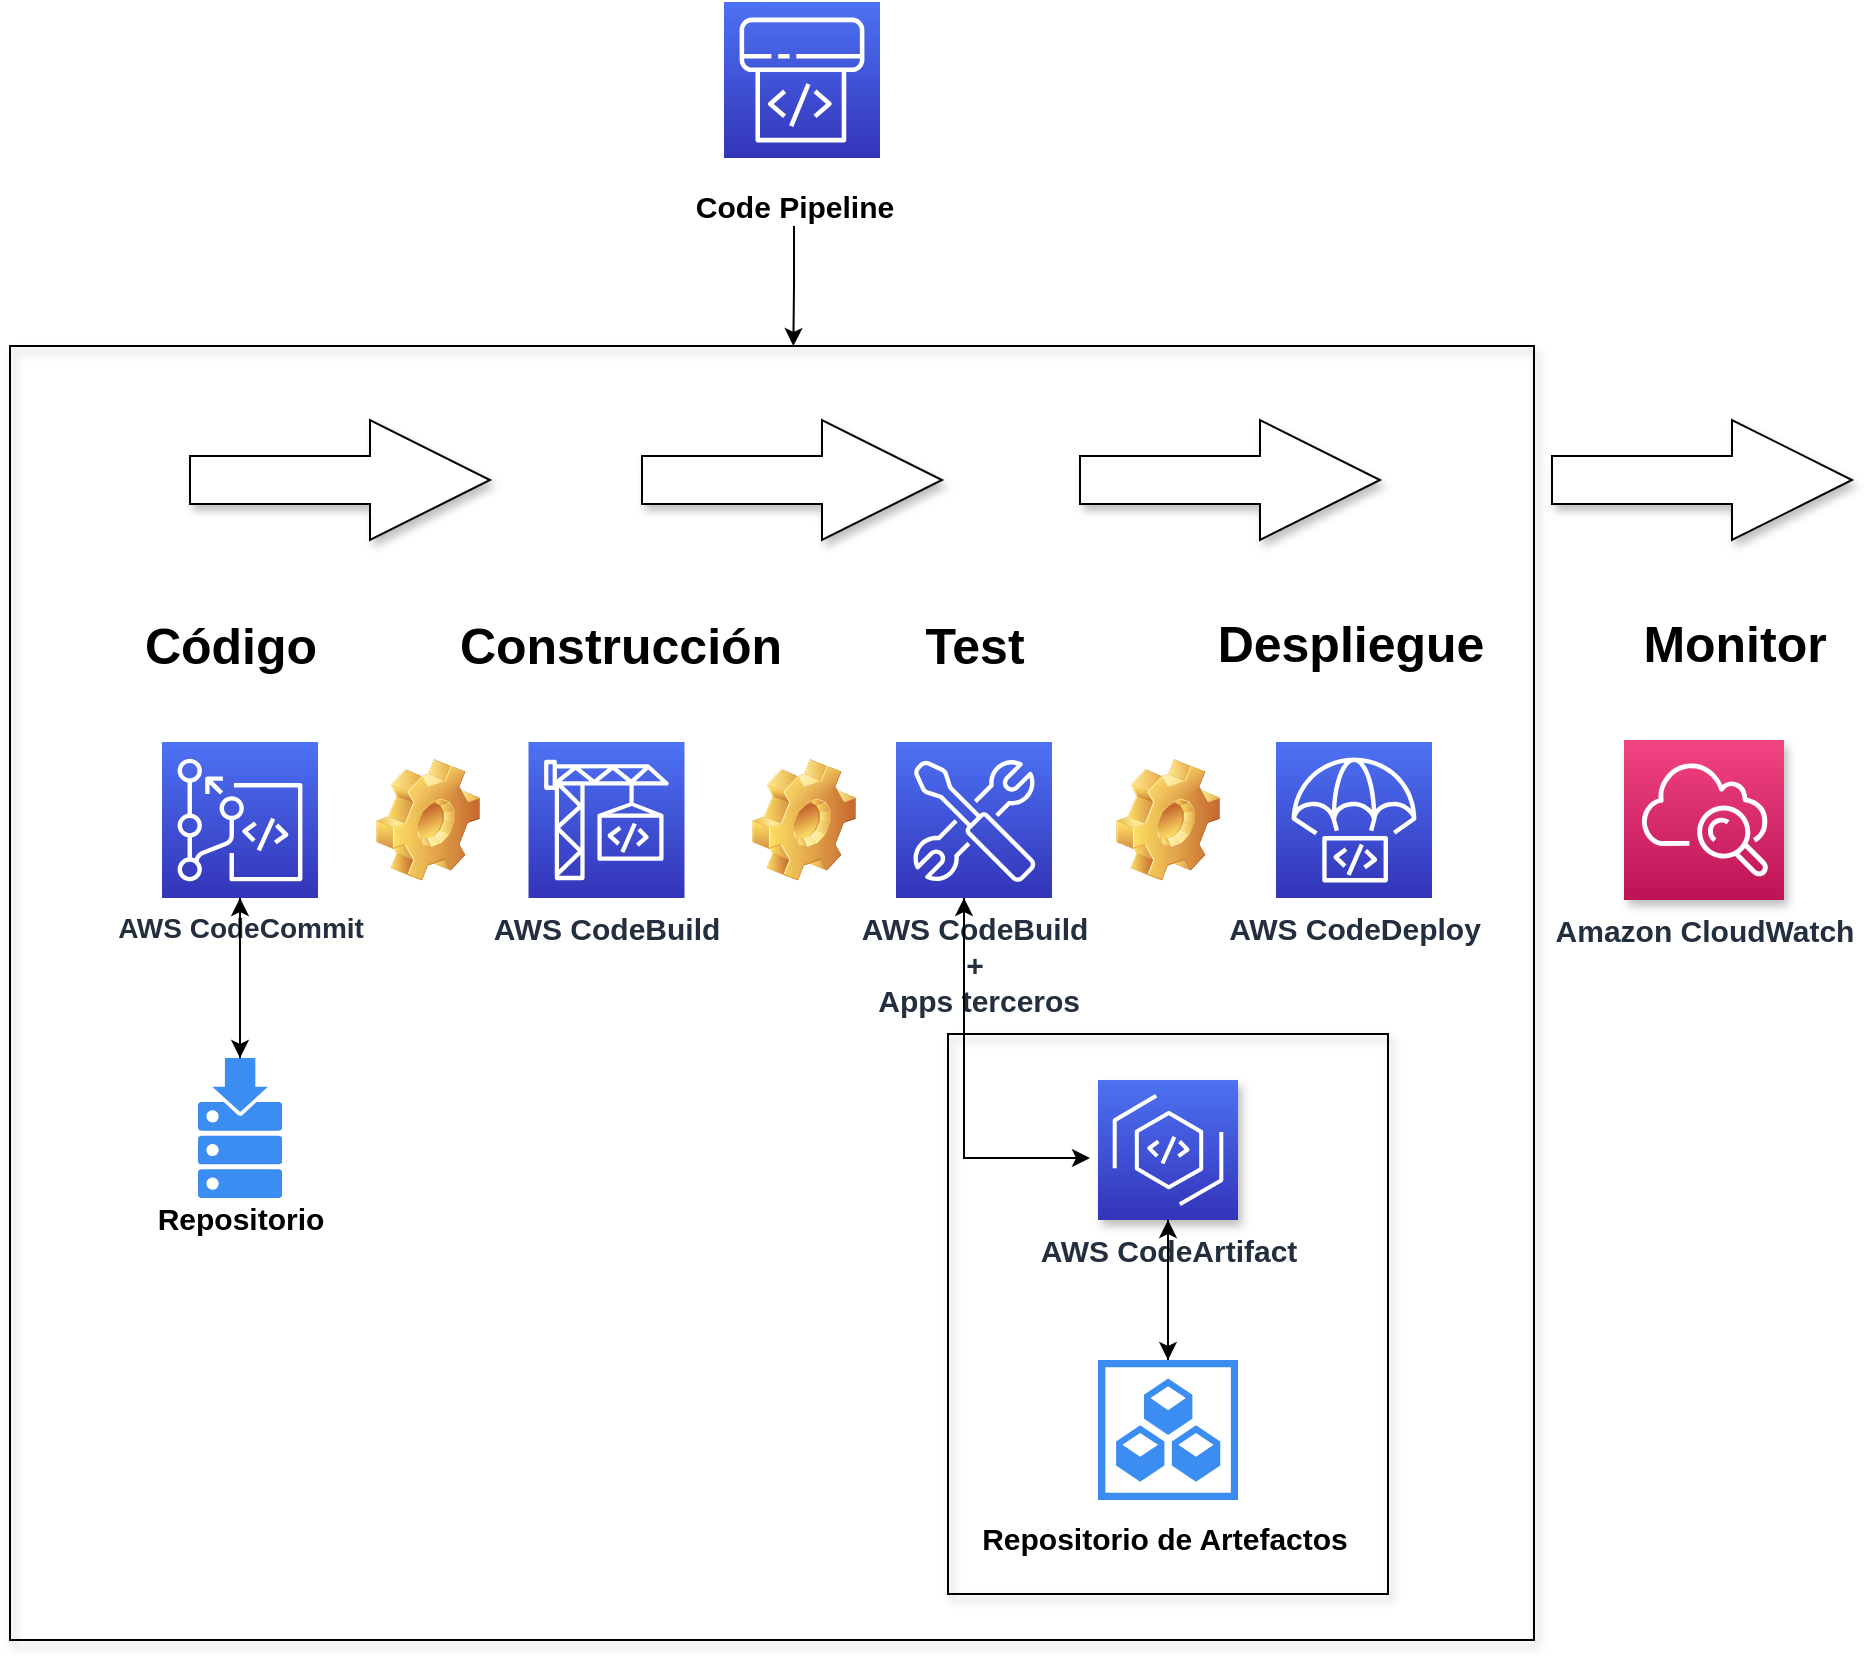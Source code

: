 <mxfile version="19.0.3" type="device"><diagram id="Ht1M8jgEwFfnCIfOTk4-" name="Page-1"><mxGraphModel dx="1422" dy="1471" grid="1" gridSize="10" guides="1" tooltips="1" connect="1" arrows="1" fold="1" page="1" pageScale="1" pageWidth="1169" pageHeight="827" math="0" shadow="0"><root><mxCell id="0"/><mxCell id="1" parent="0"/><mxCell id="UEzPUAAOIrF-is8g5C7q-121" value="&lt;b&gt;&lt;font style=&quot;font-size: 15px;&quot;&gt;Amazon CloudWatch&lt;/font&gt;&lt;/b&gt;" style="outlineConnect=0;fontColor=#232F3E;gradientColor=#F34482;gradientDirection=north;fillColor=#BC1356;strokeColor=#ffffff;dashed=0;verticalLabelPosition=bottom;verticalAlign=top;align=center;html=1;fontSize=12;fontStyle=0;aspect=fixed;shape=mxgraph.aws4.resourceIcon;resIcon=mxgraph.aws4.cloudwatch;labelBackgroundColor=#ffffff;shadow=1;" parent="1" vertex="1"><mxGeometry x="887" y="391" width="80" height="80" as="geometry"/></mxCell><mxCell id="k0KhG5fXcCbXspXq91aY-17" style="edgeStyle=orthogonalEdgeStyle;rounded=0;orthogonalLoop=1;jettySize=auto;html=1;" parent="1" source="V1UO9YnWPSSwXhaAYcpH-10" target="k0KhG5fXcCbXspXq91aY-16" edge="1"><mxGeometry relative="1" as="geometry"/></mxCell><mxCell id="V1UO9YnWPSSwXhaAYcpH-10" value="&lt;b&gt;&lt;font style=&quot;font-size: 14px;&quot;&gt;AWS CodeCommit&lt;/font&gt;&lt;/b&gt;" style="sketch=0;points=[[0,0,0],[0.25,0,0],[0.5,0,0],[0.75,0,0],[1,0,0],[0,1,0],[0.25,1,0],[0.5,1,0],[0.75,1,0],[1,1,0],[0,0.25,0],[0,0.5,0],[0,0.75,0],[1,0.25,0],[1,0.5,0],[1,0.75,0]];outlineConnect=0;fontColor=#232F3E;gradientColor=#4D72F3;gradientDirection=north;fillColor=#3334B9;strokeColor=#ffffff;dashed=0;verticalLabelPosition=bottom;verticalAlign=top;align=center;html=1;fontSize=12;fontStyle=0;aspect=fixed;shape=mxgraph.aws4.resourceIcon;resIcon=mxgraph.aws4.codecommit;" parent="1" vertex="1"><mxGeometry x="156" y="392" width="78" height="78" as="geometry"/></mxCell><mxCell id="V1UO9YnWPSSwXhaAYcpH-12" value="&lt;b&gt;&lt;font style=&quot;font-size: 15px;&quot;&gt;AWS CodeBuild&lt;/font&gt;&lt;/b&gt;" style="sketch=0;points=[[0,0,0],[0.25,0,0],[0.5,0,0],[0.75,0,0],[1,0,0],[0,1,0],[0.25,1,0],[0.5,1,0],[0.75,1,0],[1,1,0],[0,0.25,0],[0,0.5,0],[0,0.75,0],[1,0.25,0],[1,0.5,0],[1,0.75,0]];outlineConnect=0;fontColor=#232F3E;gradientColor=#4D72F3;gradientDirection=north;fillColor=#3334B9;strokeColor=#ffffff;dashed=0;verticalLabelPosition=bottom;verticalAlign=top;align=center;html=1;fontSize=12;fontStyle=0;aspect=fixed;shape=mxgraph.aws4.resourceIcon;resIcon=mxgraph.aws4.codebuild;" parent="1" vertex="1"><mxGeometry x="339.25" y="392" width="78" height="78" as="geometry"/></mxCell><mxCell id="k0KhG5fXcCbXspXq91aY-63" style="edgeStyle=orthogonalEdgeStyle;rounded=0;orthogonalLoop=1;jettySize=auto;html=1;entryX=0.514;entryY=0;entryDx=0;entryDy=0;entryPerimeter=0;fontSize=15;" parent="1" source="V1UO9YnWPSSwXhaAYcpH-25" target="k0KhG5fXcCbXspXq91aY-47" edge="1"><mxGeometry relative="1" as="geometry"/></mxCell><mxCell id="V1UO9YnWPSSwXhaAYcpH-25" value="&lt;b&gt;&lt;font style=&quot;font-size: 15px;&quot;&gt;Code Pipeline&lt;/font&gt;&lt;/b&gt;" style="text;html=1;resizable=0;autosize=1;align=center;verticalAlign=middle;points=[];fillColor=none;strokeColor=none;rounded=0;labelBackgroundColor=none;fontColor=default;" parent="1" vertex="1"><mxGeometry x="417" y="114" width="110" height="20" as="geometry"/></mxCell><mxCell id="k0KhG5fXcCbXspXq91aY-1" value="" style="sketch=0;points=[[0,0,0],[0.25,0,0],[0.5,0,0],[0.75,0,0],[1,0,0],[0,1,0],[0.25,1,0],[0.5,1,0],[0.75,1,0],[1,1,0],[0,0.25,0],[0,0.5,0],[0,0.75,0],[1,0.25,0],[1,0.5,0],[1,0.75,0]];outlineConnect=0;fontColor=#232F3E;gradientColor=#4D72F3;gradientDirection=north;fillColor=#3334B9;strokeColor=#ffffff;dashed=0;verticalLabelPosition=bottom;verticalAlign=top;align=center;html=1;fontSize=12;fontStyle=0;aspect=fixed;shape=mxgraph.aws4.resourceIcon;resIcon=mxgraph.aws4.codepipeline;" parent="1" vertex="1"><mxGeometry x="437" y="22" width="78" height="78" as="geometry"/></mxCell><mxCell id="k0KhG5fXcCbXspXq91aY-3" value="&lt;b&gt;&lt;font style=&quot;font-size: 15px;&quot;&gt;AWS CodeDeploy&lt;/font&gt;&lt;/b&gt;" style="sketch=0;points=[[0,0,0],[0.25,0,0],[0.5,0,0],[0.75,0,0],[1,0,0],[0,1,0],[0.25,1,0],[0.5,1,0],[0.75,1,0],[1,1,0],[0,0.25,0],[0,0.5,0],[0,0.75,0],[1,0.25,0],[1,0.5,0],[1,0.75,0]];outlineConnect=0;fontColor=#232F3E;gradientColor=#4D72F3;gradientDirection=north;fillColor=#3334B9;strokeColor=#ffffff;dashed=0;verticalLabelPosition=bottom;verticalAlign=top;align=center;html=1;fontSize=12;fontStyle=0;aspect=fixed;shape=mxgraph.aws4.resourceIcon;resIcon=mxgraph.aws4.codedeploy;" parent="1" vertex="1"><mxGeometry x="713" y="392" width="78" height="78" as="geometry"/></mxCell><mxCell id="k0KhG5fXcCbXspXq91aY-4" value="" style="shape=image;html=1;verticalLabelPosition=bottom;verticalAlign=top;imageAspect=1;aspect=fixed;image=img/clipart/Gear_128x128.png" parent="1" vertex="1"><mxGeometry x="263" y="400.5" width="52" height="61" as="geometry"/></mxCell><mxCell id="eFbjPu1OviAMz-DjGggT-1" style="edgeStyle=orthogonalEdgeStyle;rounded=0;orthogonalLoop=1;jettySize=auto;html=1;fontSize=15;" edge="1" parent="1"><mxGeometry relative="1" as="geometry"><mxPoint x="620" y="600" as="targetPoint"/><mxPoint x="557" y="470" as="sourcePoint"/><Array as="points"><mxPoint x="557" y="560"/><mxPoint x="557" y="560"/></Array></mxGeometry></mxCell><mxCell id="k0KhG5fXcCbXspXq91aY-7" value="&lt;b&gt;&lt;font style=&quot;font-size: 15px;&quot;&gt;AWS CodeBuild &lt;br&gt;+&lt;br&gt;&amp;nbsp;Apps terceros&lt;/font&gt;&lt;/b&gt;" style="sketch=0;points=[[0,0,0],[0.25,0,0],[0.5,0,0],[0.75,0,0],[1,0,0],[0,1,0],[0.25,1,0],[0.5,1,0],[0.75,1,0],[1,1,0],[0,0.25,0],[0,0.5,0],[0,0.75,0],[1,0.25,0],[1,0.5,0],[1,0.75,0]];outlineConnect=0;fontColor=#232F3E;gradientColor=#4D72F3;gradientDirection=north;fillColor=#3334B9;strokeColor=#ffffff;dashed=0;verticalLabelPosition=bottom;verticalAlign=top;align=center;html=1;fontSize=12;fontStyle=0;aspect=fixed;shape=mxgraph.aws4.resourceIcon;resIcon=mxgraph.aws4.developer_tools;" parent="1" vertex="1"><mxGeometry x="523" y="392" width="78" height="78" as="geometry"/></mxCell><mxCell id="k0KhG5fXcCbXspXq91aY-10" value="" style="shape=image;html=1;verticalLabelPosition=bottom;verticalAlign=top;imageAspect=1;aspect=fixed;image=img/clipart/Gear_128x128.png" parent="1" vertex="1"><mxGeometry x="451" y="400.5" width="52" height="61" as="geometry"/></mxCell><mxCell id="k0KhG5fXcCbXspXq91aY-11" value="" style="shape=image;html=1;verticalLabelPosition=bottom;verticalAlign=top;imageAspect=1;aspect=fixed;image=img/clipart/Gear_128x128.png" parent="1" vertex="1"><mxGeometry x="633" y="400.5" width="52" height="61" as="geometry"/></mxCell><mxCell id="k0KhG5fXcCbXspXq91aY-44" style="edgeStyle=orthogonalEdgeStyle;rounded=0;orthogonalLoop=1;jettySize=auto;html=1;" parent="1" source="k0KhG5fXcCbXspXq91aY-14" edge="1"><mxGeometry relative="1" as="geometry"><mxPoint x="659" y="701.0" as="targetPoint"/></mxGeometry></mxCell><mxCell id="eFbjPu1OviAMz-DjGggT-2" style="edgeStyle=orthogonalEdgeStyle;rounded=0;orthogonalLoop=1;jettySize=auto;html=1;fontSize=15;" edge="1" parent="1"><mxGeometry relative="1" as="geometry"><mxPoint x="619" y="600.037" as="sourcePoint"/><mxPoint x="557" y="470" as="targetPoint"/><Array as="points"><mxPoint x="557" y="600"/></Array></mxGeometry></mxCell><mxCell id="k0KhG5fXcCbXspXq91aY-14" value="&lt;b&gt;&lt;font style=&quot;font-size: 15px;&quot;&gt;AWS CodeArtifact&lt;/font&gt;&lt;/b&gt;" style="sketch=0;points=[[0,0,0],[0.25,0,0],[0.5,0,0],[0.75,0,0],[1,0,0],[0,1,0],[0.25,1,0],[0.5,1,0],[0.75,1,0],[1,1,0],[0,0.25,0],[0,0.5,0],[0,0.75,0],[1,0.25,0],[1,0.5,0],[1,0.75,0]];outlineConnect=0;fontColor=#232F3E;gradientColor=#4D72F3;gradientDirection=north;fillColor=#3334B9;strokeColor=#ffffff;dashed=0;verticalLabelPosition=bottom;verticalAlign=top;align=center;html=1;fontSize=12;fontStyle=0;aspect=fixed;shape=mxgraph.aws4.resourceIcon;resIcon=mxgraph.aws4.codeartifact;shadow=1;" parent="1" vertex="1"><mxGeometry x="624" y="561" width="70" height="70" as="geometry"/></mxCell><mxCell id="k0KhG5fXcCbXspXq91aY-35" style="edgeStyle=orthogonalEdgeStyle;rounded=0;orthogonalLoop=1;jettySize=auto;html=1;" parent="1" source="k0KhG5fXcCbXspXq91aY-16" target="V1UO9YnWPSSwXhaAYcpH-10" edge="1"><mxGeometry relative="1" as="geometry"/></mxCell><mxCell id="k0KhG5fXcCbXspXq91aY-16" value="" style="sketch=0;html=1;aspect=fixed;strokeColor=none;shadow=0;align=center;verticalAlign=top;fillColor=#3B8DF1;shape=mxgraph.gcp2.repository" parent="1" vertex="1"><mxGeometry x="174" y="550" width="42" height="70" as="geometry"/></mxCell><mxCell id="k0KhG5fXcCbXspXq91aY-36" value="&lt;b&gt;&lt;font style=&quot;font-size: 15px;&quot;&gt;Repositorio&lt;/font&gt;&lt;br&gt;&lt;/b&gt;" style="text;html=1;resizable=0;autosize=1;align=center;verticalAlign=middle;points=[];fillColor=none;strokeColor=none;rounded=0;shadow=1;" parent="1" vertex="1"><mxGeometry x="145" y="620" width="100" height="20" as="geometry"/></mxCell><mxCell id="k0KhG5fXcCbXspXq91aY-43" style="edgeStyle=orthogonalEdgeStyle;rounded=0;orthogonalLoop=1;jettySize=auto;html=1;" parent="1" source="k0KhG5fXcCbXspXq91aY-42" target="k0KhG5fXcCbXspXq91aY-14" edge="1"><mxGeometry relative="1" as="geometry"/></mxCell><mxCell id="k0KhG5fXcCbXspXq91aY-42" value="" style="sketch=0;html=1;aspect=fixed;strokeColor=none;shadow=0;align=center;verticalAlign=top;fillColor=#3B8DF1;shape=mxgraph.gcp2.repository_3" parent="1" vertex="1"><mxGeometry x="624" y="701" width="70" height="70" as="geometry"/></mxCell><mxCell id="k0KhG5fXcCbXspXq91aY-45" value="&lt;b&gt;&lt;font style=&quot;font-size: 15px;&quot;&gt;Repositorio de Artefactos&lt;/font&gt;&lt;/b&gt;" style="text;html=1;resizable=0;autosize=1;align=center;verticalAlign=middle;points=[];fillColor=none;strokeColor=none;rounded=0;shadow=1;" parent="1" vertex="1"><mxGeometry x="557" y="780" width="200" height="20" as="geometry"/></mxCell><mxCell id="k0KhG5fXcCbXspXq91aY-46" value="" style="whiteSpace=wrap;html=1;shadow=1;fillOpacity=0;" parent="1" vertex="1"><mxGeometry x="549" y="538" width="220" height="280" as="geometry"/></mxCell><mxCell id="k0KhG5fXcCbXspXq91aY-47" value="" style="whiteSpace=wrap;html=1;shadow=1;fillOpacity=0;" parent="1" vertex="1"><mxGeometry x="80" y="194" width="762" height="647" as="geometry"/></mxCell><mxCell id="k0KhG5fXcCbXspXq91aY-48" value="&lt;font size=&quot;1&quot; style=&quot;&quot;&gt;&lt;b style=&quot;font-size: 25px;&quot;&gt;Código&lt;/b&gt;&lt;/font&gt;" style="text;html=1;resizable=0;autosize=1;align=center;verticalAlign=middle;points=[];fillColor=none;strokeColor=none;rounded=0;shadow=1;" parent="1" vertex="1"><mxGeometry x="140" y="328" width="100" height="30" as="geometry"/></mxCell><mxCell id="k0KhG5fXcCbXspXq91aY-49" value="&lt;font size=&quot;1&quot; style=&quot;&quot;&gt;&lt;b style=&quot;font-size: 25px;&quot;&gt;Construcción&lt;/b&gt;&lt;/font&gt;" style="text;html=1;resizable=0;autosize=1;align=center;verticalAlign=middle;points=[];fillColor=none;strokeColor=none;rounded=0;shadow=1;" parent="1" vertex="1"><mxGeometry x="295" y="328" width="180" height="30" as="geometry"/></mxCell><mxCell id="k0KhG5fXcCbXspXq91aY-50" value="&lt;font size=&quot;1&quot; style=&quot;&quot;&gt;&lt;b style=&quot;font-size: 25px;&quot;&gt;Test&lt;/b&gt;&lt;/font&gt;" style="text;html=1;resizable=0;autosize=1;align=center;verticalAlign=middle;points=[];fillColor=none;strokeColor=none;rounded=0;shadow=1;" parent="1" vertex="1"><mxGeometry x="527" y="328" width="70" height="30" as="geometry"/></mxCell><mxCell id="k0KhG5fXcCbXspXq91aY-51" value="&lt;font size=&quot;1&quot; style=&quot;&quot;&gt;&lt;b style=&quot;font-size: 25px;&quot;&gt;Despliegue&lt;/b&gt;&lt;/font&gt;" style="text;html=1;resizable=0;autosize=1;align=center;verticalAlign=middle;points=[];fillColor=none;strokeColor=none;rounded=0;shadow=1;" parent="1" vertex="1"><mxGeometry x="675" y="327" width="150" height="30" as="geometry"/></mxCell><mxCell id="k0KhG5fXcCbXspXq91aY-52" value="&lt;font size=&quot;1&quot; style=&quot;&quot;&gt;&lt;b style=&quot;font-size: 25px;&quot;&gt;Monitor&lt;/b&gt;&lt;/font&gt;" style="text;html=1;resizable=0;autosize=1;align=center;verticalAlign=middle;points=[];fillColor=none;strokeColor=none;rounded=0;shadow=1;" parent="1" vertex="1"><mxGeometry x="887" y="327" width="110" height="30" as="geometry"/></mxCell><mxCell id="k0KhG5fXcCbXspXq91aY-56" value="" style="shape=singleArrow;whiteSpace=wrap;html=1;arrowWidth=0.4;arrowSize=0.4;shadow=1;fontSize=15;" parent="1" vertex="1"><mxGeometry x="170" y="231" width="150" height="60" as="geometry"/></mxCell><mxCell id="k0KhG5fXcCbXspXq91aY-57" value="" style="shape=singleArrow;whiteSpace=wrap;html=1;arrowWidth=0.4;arrowSize=0.4;shadow=1;fontSize=15;" parent="1" vertex="1"><mxGeometry x="396" y="231" width="150" height="60" as="geometry"/></mxCell><mxCell id="k0KhG5fXcCbXspXq91aY-58" value="" style="shape=singleArrow;whiteSpace=wrap;html=1;arrowWidth=0.4;arrowSize=0.4;shadow=1;fontSize=15;" parent="1" vertex="1"><mxGeometry x="615" y="231" width="150" height="60" as="geometry"/></mxCell><mxCell id="k0KhG5fXcCbXspXq91aY-59" value="" style="shape=singleArrow;whiteSpace=wrap;html=1;arrowWidth=0.4;arrowSize=0.4;shadow=1;fontSize=15;" parent="1" vertex="1"><mxGeometry x="851" y="231" width="150" height="60" as="geometry"/></mxCell></root></mxGraphModel></diagram></mxfile>